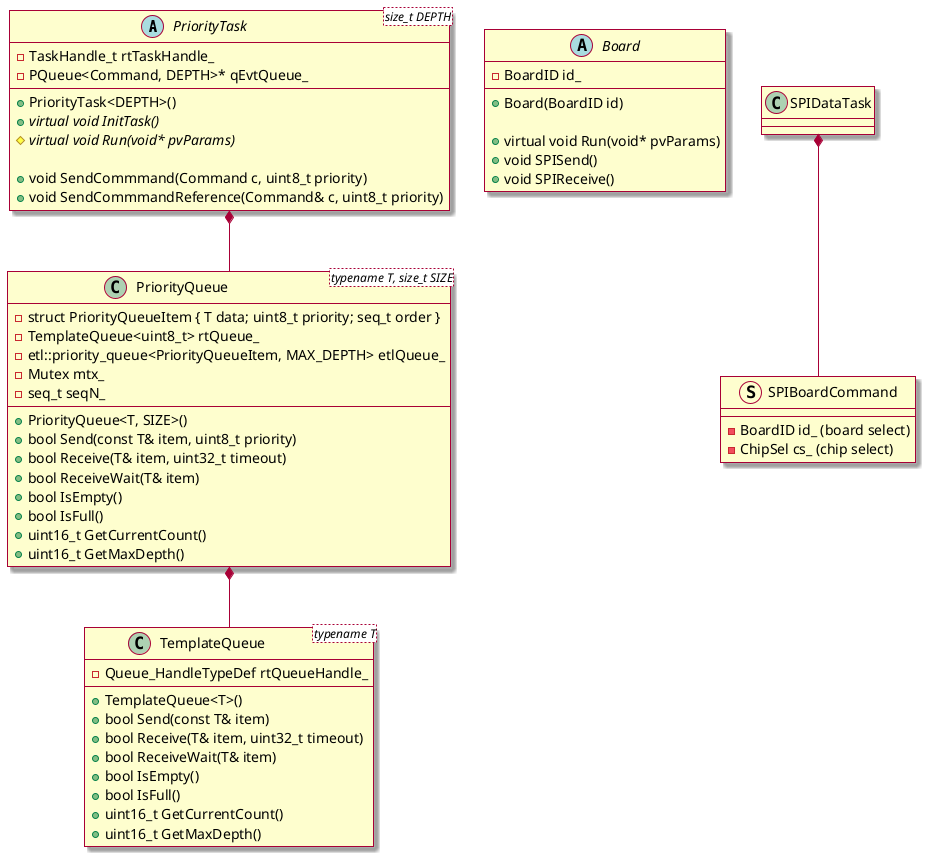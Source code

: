 @startuml
skin rose

' Notes: 
' There's a lot of ways to do the B3 board, we could have the Board itself basically be a superloop handling all the I/O with primitive-style (non-tasked) drivers -- in this case ideally with a custom delay calculator class, or alternatively the board could itself be a primitive with everything else being a regular ol' rtos task with it's own rates. I kinda prefer the idea of each board functionally being a big ol' superloop with "primitive" drivers -- each driver must support taking in a special SPIInterface* for example.

' System Primitives (Base Classes)
abstract PriorityTask<size_t DEPTH> {
    + PriorityTask<DEPTH>()
    +{abstract} virtual void InitTask()
    #{abstract} virtual void Run(void* pvParams)
    
    + void SendCommmand(Command c, uint8_t priority)
    + void SendCommmandReference(Command& c, uint8_t priority)

    - TaskHandle_t rtTaskHandle_
    - PQueue<Command, DEPTH>* qEvtQueue_
}

class PriorityQueue<typename T, size_t SIZE> {
    + PriorityQueue<T, SIZE>()
    + bool Send(const T& item, uint8_t priority)
    + bool Receive(T& item, uint32_t timeout)
    + bool ReceiveWait(T& item)
    + bool IsEmpty()
    + bool IsFull()
    + uint16_t GetCurrentCount()
    + uint16_t GetMaxDepth()

    - struct PriorityQueueItem { T data; uint8_t priority; seq_t order }
    - TemplateQueue<uint8_t> rtQueue_
    - etl::priority_queue<PriorityQueueItem, MAX_DEPTH> etlQueue_
    - Mutex mtx_
    - seq_t seqN_
}

class TemplateQueue<typename T> {
    + TemplateQueue<T>()
    + bool Send(const T& item)
    + bool Receive(T& item, uint32_t timeout)
    + bool ReceiveWait(T& item)
    + bool IsEmpty()
    + bool IsFull()
    + uint16_t GetCurrentCount()
    + uint16_t GetMaxDepth()

    - Queue_HandleTypeDef rtQueueHandle_
}

PriorityTask *-- PriorityQueue
PriorityQueue *-- TemplateQueue

' Application Primitives

abstract Board {
    - BoardID id_

    + Board(BoardID id)
    
    + virtual void Run(void* pvParams)
    + void SPISend()
    + void SPIReceive()
}

struct SPIBoardCommand {
    - BoardID id_ (board select)
    - ChipSel cs_ (chip select)
}

class SPIDataTask {

}

SPIDataTask *-- SPIBoardCommand

@enduml